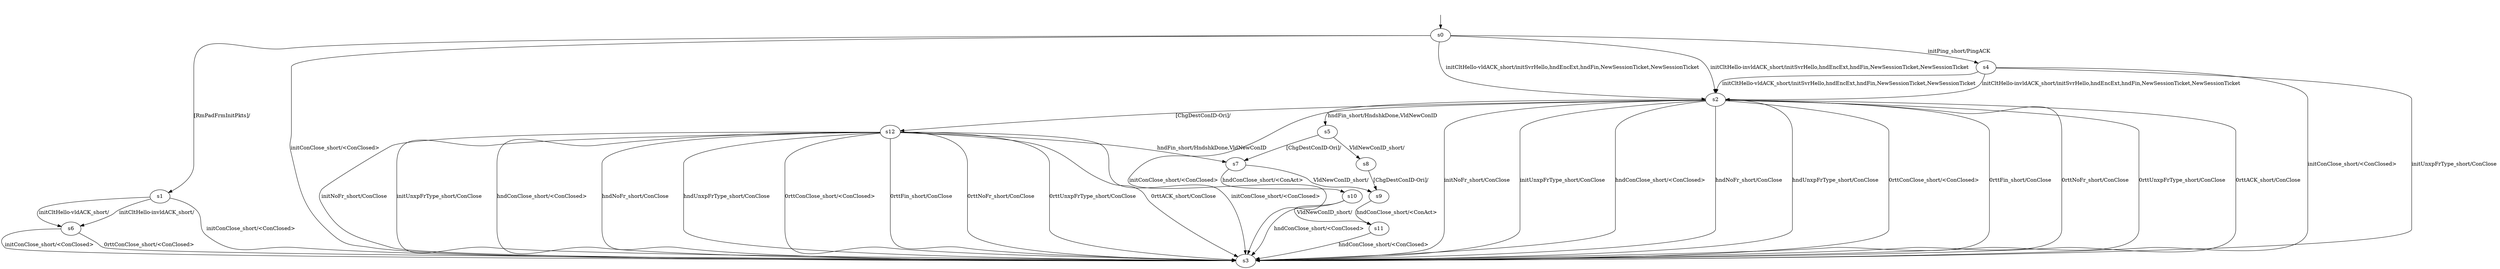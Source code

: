 digraph "../results/lsquicModels/lsquic-PSK-s-1/learnedModel" {
s0 [label=s0];
s1 [label=s1];
s2 [label=s2];
s3 [label=s3];
s4 [label=s4];
s5 [label=s5];
s6 [label=s6];
s7 [label=s7];
s8 [label=s8];
s9 [label=s9];
s10 [label=s10];
s11 [label=s11];
s12 [label=s12];
s0 -> s4  [label="initPing_short/PingACK "];
s0 -> s3  [label="initConClose_short/<ConClosed> "];
s0 -> s2  [label="initCltHello-vldACK_short/initSvrHello,hndEncExt,hndFin,NewSessionTicket,NewSessionTicket "];
s0 -> s2  [label="initCltHello-invldACK_short/initSvrHello,hndEncExt,hndFin,NewSessionTicket,NewSessionTicket "];
s0 -> s1  [label="[RmPadFrmInitPkts]/ "];
s1 -> s3  [label="initConClose_short/<ConClosed> "];
s1 -> s6  [label="initCltHello-vldACK_short/ "];
s1 -> s6  [label="initCltHello-invldACK_short/ "];
s2 -> s3  [label="initConClose_short/<ConClosed> "];
s2 -> s3  [label="initNoFr_short/ConClose "];
s2 -> s3  [label="initUnxpFrType_short/ConClose "];
s2 -> s5  [label="hndFin_short/HndshkDone,VldNewConID "];
s2 -> s3  [label="hndConClose_short/<ConClosed> "];
s2 -> s3  [label="hndNoFr_short/ConClose "];
s2 -> s3  [label="hndUnxpFrType_short/ConClose "];
s2 -> s3  [label="0rttConClose_short/<ConClosed> "];
s2 -> s3  [label="0rttFin_short/ConClose "];
s2 -> s3  [label="0rttNoFr_short/ConClose "];
s2 -> s3  [label="0rttUnxpFrType_short/ConClose "];
s2 -> s3  [label="0rttACK_short/ConClose "];
s2 -> s12  [label="[ChgDestConID-Ori]/ "];
s4 -> s3  [label="initConClose_short/<ConClosed> "];
s4 -> s2  [label="initCltHello-vldACK_short/initSvrHello,hndEncExt,hndFin,NewSessionTicket,NewSessionTicket "];
s4 -> s2  [label="initCltHello-invldACK_short/initSvrHello,hndEncExt,hndFin,NewSessionTicket,NewSessionTicket "];
s4 -> s3  [label="initUnxpFrType_short/ConClose "];
s5 -> s8  [label="VldNewConID_short/ "];
s5 -> s7  [label="[ChgDestConID-Ori]/ "];
s6 -> s3  [label="initConClose_short/<ConClosed> "];
s6 -> s3  [label="0rttConClose_short/<ConClosed> "];
s7 -> s10  [label="hndConClose_short/<ConAct> "];
s7 -> s9  [label="VldNewConID_short/ "];
s8 -> s9  [label="[ChgDestConID-Ori]/ "];
s9 -> s11  [label="hndConClose_short/<ConAct> "];
s10 -> s3  [label="hndConClose_short/<ConClosed> "];
s10 -> s11  [label="VldNewConID_short/ "];
s11 -> s3  [label="hndConClose_short/<ConClosed> "];
s12 -> s3  [label="initConClose_short/<ConClosed> "];
s12 -> s3  [label="initNoFr_short/ConClose "];
s12 -> s3  [label="initUnxpFrType_short/ConClose "];
s12 -> s7  [label="hndFin_short/HndshkDone,VldNewConID "];
s12 -> s3  [label="hndConClose_short/<ConClosed> "];
s12 -> s3  [label="hndNoFr_short/ConClose "];
s12 -> s3  [label="hndUnxpFrType_short/ConClose "];
s12 -> s3  [label="0rttConClose_short/<ConClosed> "];
s12 -> s3  [label="0rttFin_short/ConClose "];
s12 -> s3  [label="0rttNoFr_short/ConClose "];
s12 -> s3  [label="0rttUnxpFrType_short/ConClose "];
s12 -> s3  [label="0rttACK_short/ConClose "];
__start0 [label="", shape=none];
__start0 -> s0  [label=""];
}
